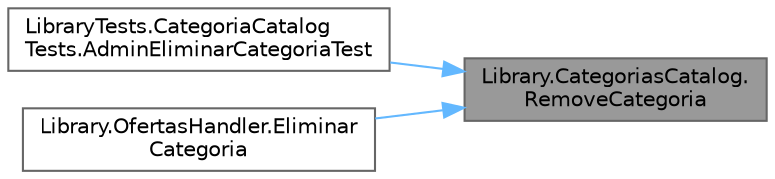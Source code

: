 digraph "Library.CategoriasCatalog.RemoveCategoria"
{
 // INTERACTIVE_SVG=YES
 // LATEX_PDF_SIZE
  bgcolor="transparent";
  edge [fontname=Helvetica,fontsize=10,labelfontname=Helvetica,labelfontsize=10];
  node [fontname=Helvetica,fontsize=10,shape=box,height=0.2,width=0.4];
  rankdir="RL";
  Node1 [label="Library.CategoriasCatalog.\lRemoveCategoria",height=0.2,width=0.4,color="gray40", fillcolor="grey60", style="filled", fontcolor="black",tooltip="Método para eliminar una categoría."];
  Node1 -> Node2 [dir="back",color="steelblue1",style="solid"];
  Node2 [label="LibraryTests.CategoriaCatalog\lTests.AdminEliminarCategoriaTest",height=0.2,width=0.4,color="grey40", fillcolor="white", style="filled",URL="$classLibraryTests_1_1CategoriaCatalogTests.html#a5c93a6aadec1d2d8bfdd46a2e41d4514",tooltip="Test para cuando se elimina una categoría"];
  Node1 -> Node3 [dir="back",color="steelblue1",style="solid"];
  Node3 [label="Library.OfertasHandler.Eliminar\lCategoria",height=0.2,width=0.4,color="grey40", fillcolor="white", style="filled",URL="$classLibrary_1_1OfertasHandler.html#afefa462e1fe30165a2985f3ec5daa760",tooltip="Método para eliminar una categoría."];
}
